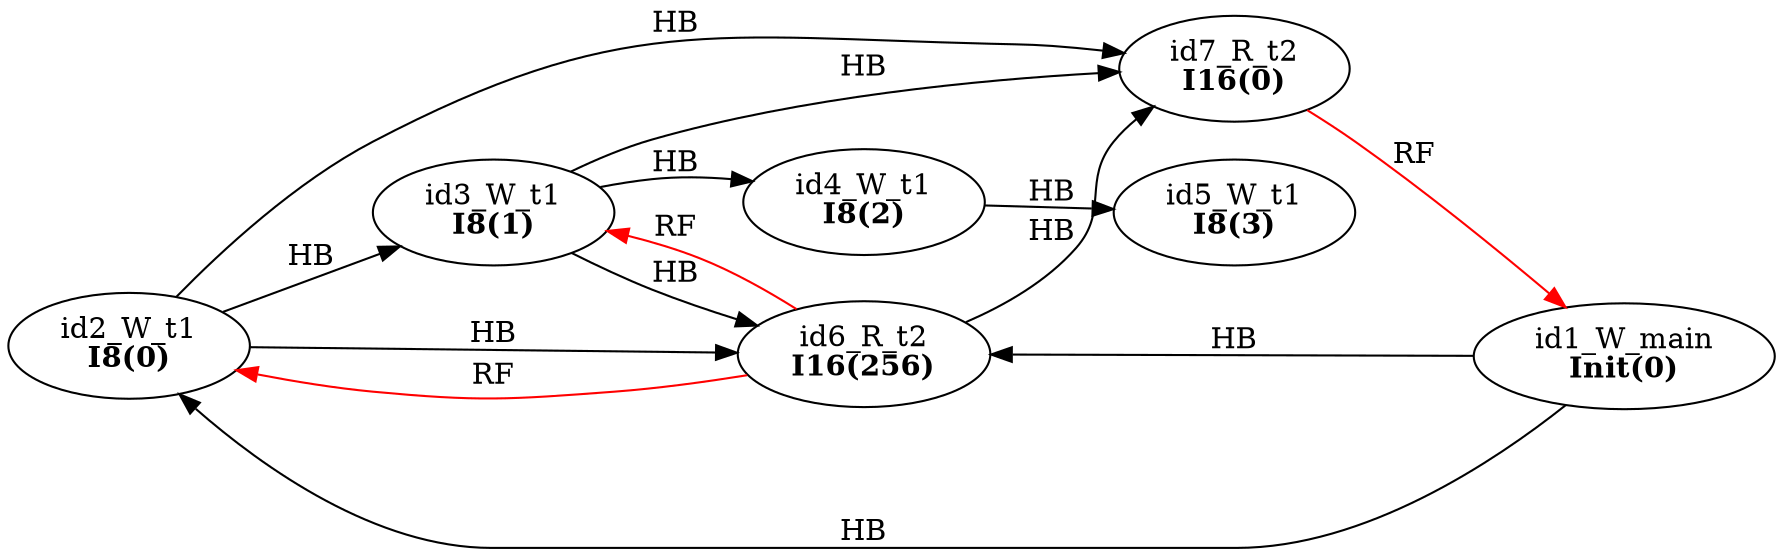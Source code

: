 digraph memory_model {
rankdir=LR;
splines=true; esep=0.5;
id2_W_t1 -> id3_W_t1 [label = "HB", color="black"];
id3_W_t1 -> id4_W_t1 [label = "HB", color="black"];
id4_W_t1 -> id5_W_t1 [label = "HB", color="black"];
id6_R_t2 -> id7_R_t2 [label = "HB", color="black"];
id1_W_main -> id2_W_t1 [label = "HB", color="black"];
id1_W_main -> id6_R_t2 [label = "HB", color="black"];
id2_W_t1 -> id6_R_t2 [label = "HB", color="black"];
id2_W_t1 -> id7_R_t2 [label = "HB", color="black"];
id3_W_t1 -> id6_R_t2 [label = "HB", color="black"];
id3_W_t1 -> id7_R_t2 [label = "HB", color="black"];
id6_R_t2 -> id2_W_t1 [label = "RF", color="red"];
id6_R_t2 -> id3_W_t1 [label = "RF", color="red"];
id7_R_t2 -> id1_W_main [label = "RF", color="red"];
id1_W_main [label=<id1_W_main<br/><B>Init(0)</B>>, pos="2.5,8!"]
id2_W_t1 [label=<id2_W_t1<br/><B>I8(0)</B>>, pos="0,6!"]
id3_W_t1 [label=<id3_W_t1<br/><B>I8(1)</B>>, pos="0,4!"]
id4_W_t1 [label=<id4_W_t1<br/><B>I8(2)</B>>, pos="0,2!"]
id5_W_t1 [label=<id5_W_t1<br/><B>I8(3)</B>>, pos="0,0!"]
id6_R_t2 [label=<id6_R_t2<br/><B>I16(256)</B>>, pos="5,6!"]
id7_R_t2 [label=<id7_R_t2<br/><B>I16(0)</B>>, pos="5,4!"]
}